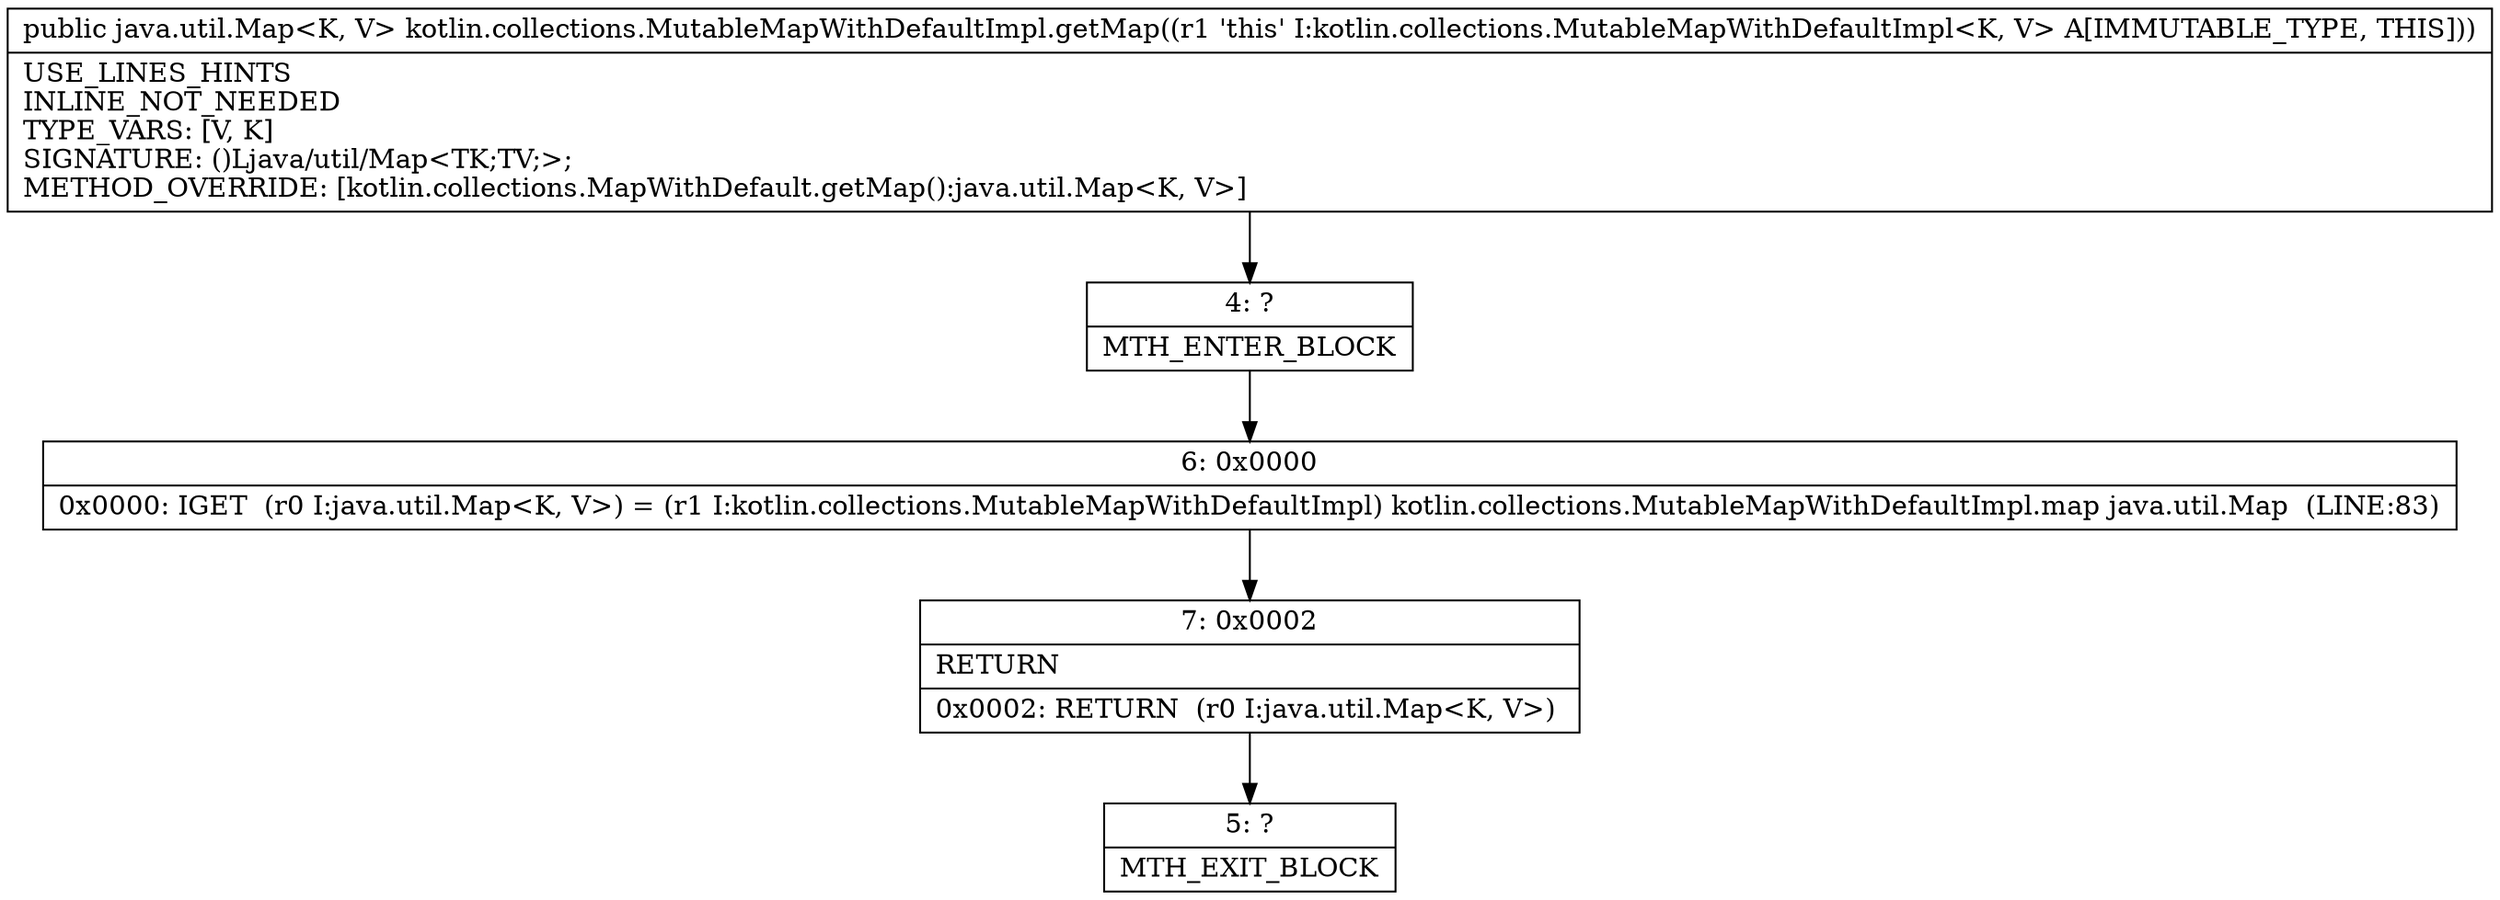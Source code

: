 digraph "CFG forkotlin.collections.MutableMapWithDefaultImpl.getMap()Ljava\/util\/Map;" {
Node_4 [shape=record,label="{4\:\ ?|MTH_ENTER_BLOCK\l}"];
Node_6 [shape=record,label="{6\:\ 0x0000|0x0000: IGET  (r0 I:java.util.Map\<K, V\>) = (r1 I:kotlin.collections.MutableMapWithDefaultImpl) kotlin.collections.MutableMapWithDefaultImpl.map java.util.Map  (LINE:83)\l}"];
Node_7 [shape=record,label="{7\:\ 0x0002|RETURN\l|0x0002: RETURN  (r0 I:java.util.Map\<K, V\>) \l}"];
Node_5 [shape=record,label="{5\:\ ?|MTH_EXIT_BLOCK\l}"];
MethodNode[shape=record,label="{public java.util.Map\<K, V\> kotlin.collections.MutableMapWithDefaultImpl.getMap((r1 'this' I:kotlin.collections.MutableMapWithDefaultImpl\<K, V\> A[IMMUTABLE_TYPE, THIS]))  | USE_LINES_HINTS\lINLINE_NOT_NEEDED\lTYPE_VARS: [V, K]\lSIGNATURE: ()Ljava\/util\/Map\<TK;TV;\>;\lMETHOD_OVERRIDE: [kotlin.collections.MapWithDefault.getMap():java.util.Map\<K, V\>]\l}"];
MethodNode -> Node_4;Node_4 -> Node_6;
Node_6 -> Node_7;
Node_7 -> Node_5;
}

